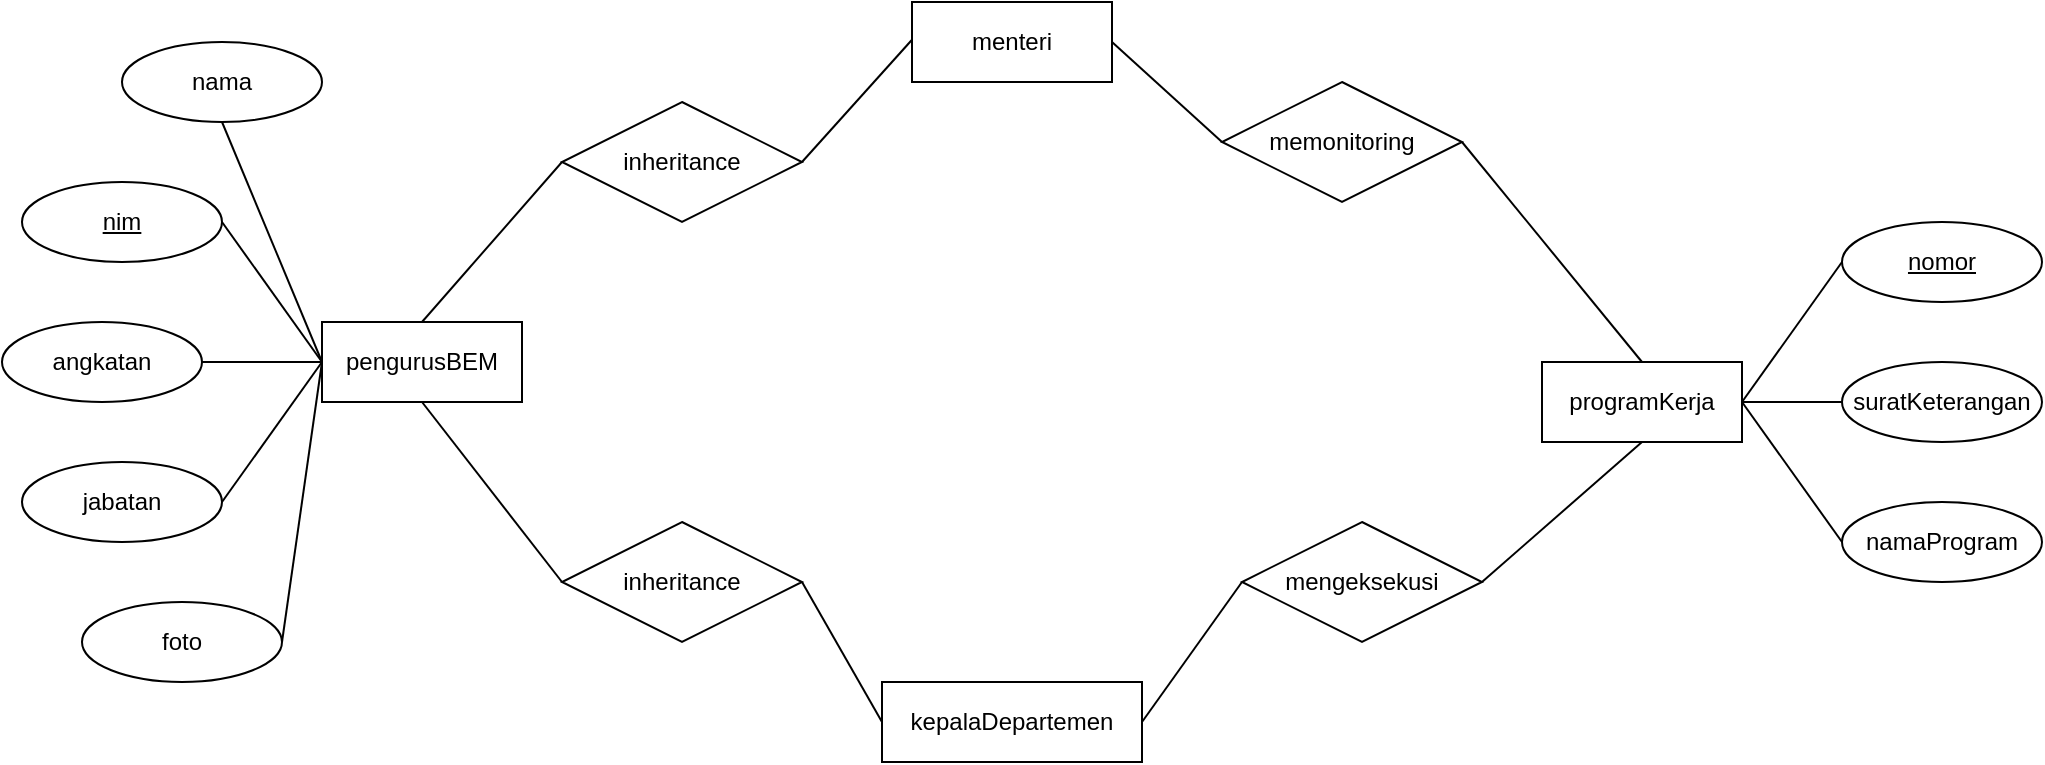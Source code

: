 <mxfile>
    <diagram id="vONkG5hXjW2R3E4-IeZ7" name="Page-1">
        <mxGraphModel dx="874" dy="662" grid="1" gridSize="10" guides="1" tooltips="1" connect="1" arrows="1" fold="1" page="1" pageScale="1" pageWidth="1169" pageHeight="827" math="0" shadow="0">
            <root>
                <mxCell id="0"/>
                <mxCell id="1" parent="0"/>
                <mxCell id="2" value="menteri" style="whiteSpace=wrap;html=1;align=center;" vertex="1" parent="1">
                    <mxGeometry x="525" y="200" width="100" height="40" as="geometry"/>
                </mxCell>
                <mxCell id="5" value="programKerja" style="whiteSpace=wrap;html=1;align=center;" vertex="1" parent="1">
                    <mxGeometry x="840" y="380" width="100" height="40" as="geometry"/>
                </mxCell>
                <mxCell id="6" value="kepalaDepartemen" style="whiteSpace=wrap;html=1;align=center;" vertex="1" parent="1">
                    <mxGeometry x="510" y="540" width="130" height="40" as="geometry"/>
                </mxCell>
                <mxCell id="7" value="pengurusBEM" style="whiteSpace=wrap;html=1;align=center;" vertex="1" parent="1">
                    <mxGeometry x="230" y="360" width="100" height="40" as="geometry"/>
                </mxCell>
                <mxCell id="9" value="mengeksekusi" style="shape=rhombus;perimeter=rhombusPerimeter;whiteSpace=wrap;html=1;align=center;" vertex="1" parent="1">
                    <mxGeometry x="690" y="460" width="120" height="60" as="geometry"/>
                </mxCell>
                <mxCell id="10" value="inheritance" style="shape=rhombus;perimeter=rhombusPerimeter;whiteSpace=wrap;html=1;align=center;" vertex="1" parent="1">
                    <mxGeometry x="350" y="460" width="120" height="60" as="geometry"/>
                </mxCell>
                <mxCell id="11" value="inheritance" style="shape=rhombus;perimeter=rhombusPerimeter;whiteSpace=wrap;html=1;align=center;" vertex="1" parent="1">
                    <mxGeometry x="350" y="250" width="120" height="60" as="geometry"/>
                </mxCell>
                <mxCell id="12" value="memonitoring" style="shape=rhombus;perimeter=rhombusPerimeter;whiteSpace=wrap;html=1;align=center;" vertex="1" parent="1">
                    <mxGeometry x="680" y="240" width="120" height="60" as="geometry"/>
                </mxCell>
                <mxCell id="15" value="" style="endArrow=none;html=1;rounded=0;exitX=0.5;exitY=0;exitDx=0;exitDy=0;entryX=0;entryY=0.5;entryDx=0;entryDy=0;" edge="1" parent="1" source="7" target="11">
                    <mxGeometry relative="1" as="geometry">
                        <mxPoint x="430" y="340" as="sourcePoint"/>
                        <mxPoint x="370" y="290" as="targetPoint"/>
                    </mxGeometry>
                </mxCell>
                <mxCell id="16" value="" style="endArrow=none;html=1;rounded=0;exitX=1;exitY=0.5;exitDx=0;exitDy=0;entryX=0;entryY=0.472;entryDx=0;entryDy=0;entryPerimeter=0;" edge="1" parent="1" source="11" target="2">
                    <mxGeometry relative="1" as="geometry">
                        <mxPoint x="520" y="288.95" as="sourcePoint"/>
                        <mxPoint x="520" y="220" as="targetPoint"/>
                    </mxGeometry>
                </mxCell>
                <mxCell id="18" value="" style="endArrow=none;html=1;rounded=0;entryX=0;entryY=0.5;entryDx=0;entryDy=0;" edge="1" parent="1" target="10">
                    <mxGeometry relative="1" as="geometry">
                        <mxPoint x="280" y="400" as="sourcePoint"/>
                        <mxPoint x="440" y="400" as="targetPoint"/>
                    </mxGeometry>
                </mxCell>
                <mxCell id="19" value="" style="endArrow=none;html=1;rounded=0;entryX=0;entryY=0.5;entryDx=0;entryDy=0;exitX=1;exitY=0.5;exitDx=0;exitDy=0;" edge="1" parent="1" source="10" target="6">
                    <mxGeometry relative="1" as="geometry">
                        <mxPoint x="430" y="490" as="sourcePoint"/>
                        <mxPoint x="590" y="490" as="targetPoint"/>
                    </mxGeometry>
                </mxCell>
                <mxCell id="20" value="" style="endArrow=none;html=1;rounded=0;entryX=0;entryY=0.5;entryDx=0;entryDy=0;" edge="1" parent="1" target="9">
                    <mxGeometry relative="1" as="geometry">
                        <mxPoint x="640" y="560" as="sourcePoint"/>
                        <mxPoint x="800" y="560" as="targetPoint"/>
                    </mxGeometry>
                </mxCell>
                <mxCell id="21" value="" style="endArrow=none;html=1;rounded=0;entryX=0.5;entryY=1;entryDx=0;entryDy=0;" edge="1" parent="1" target="5">
                    <mxGeometry relative="1" as="geometry">
                        <mxPoint x="810" y="490" as="sourcePoint"/>
                        <mxPoint x="890" y="400" as="targetPoint"/>
                    </mxGeometry>
                </mxCell>
                <mxCell id="22" value="" style="endArrow=none;html=1;rounded=0;exitX=1;exitY=0.5;exitDx=0;exitDy=0;entryX=0.5;entryY=0;entryDx=0;entryDy=0;" edge="1" parent="1" source="12" target="5">
                    <mxGeometry relative="1" as="geometry">
                        <mxPoint x="710" y="350" as="sourcePoint"/>
                        <mxPoint x="870" y="350" as="targetPoint"/>
                    </mxGeometry>
                </mxCell>
                <mxCell id="23" value="" style="endArrow=none;html=1;rounded=0;exitX=1;exitY=0.5;exitDx=0;exitDy=0;entryX=0;entryY=0.5;entryDx=0;entryDy=0;" edge="1" parent="1" source="2" target="12">
                    <mxGeometry relative="1" as="geometry">
                        <mxPoint x="610" y="350" as="sourcePoint"/>
                        <mxPoint x="770" y="350" as="targetPoint"/>
                    </mxGeometry>
                </mxCell>
                <mxCell id="30" value="suratKeterangan" style="ellipse;whiteSpace=wrap;html=1;align=center;" vertex="1" parent="1">
                    <mxGeometry x="990" y="380" width="100" height="40" as="geometry"/>
                </mxCell>
                <mxCell id="31" value="namaProgram" style="ellipse;whiteSpace=wrap;html=1;align=center;" vertex="1" parent="1">
                    <mxGeometry x="990" y="450" width="100" height="40" as="geometry"/>
                </mxCell>
                <mxCell id="32" value="" style="endArrow=none;html=1;rounded=0;entryX=0;entryY=0.5;entryDx=0;entryDy=0;" edge="1" parent="1">
                    <mxGeometry relative="1" as="geometry">
                        <mxPoint x="940" y="400" as="sourcePoint"/>
                        <mxPoint x="990.0" y="330" as="targetPoint"/>
                    </mxGeometry>
                </mxCell>
                <mxCell id="34" value="" style="endArrow=none;html=1;rounded=0;entryX=0;entryY=0.5;entryDx=0;entryDy=0;" edge="1" parent="1">
                    <mxGeometry relative="1" as="geometry">
                        <mxPoint x="940" y="400" as="sourcePoint"/>
                        <mxPoint x="990" y="470" as="targetPoint"/>
                    </mxGeometry>
                </mxCell>
                <mxCell id="36" value="" style="endArrow=none;html=1;rounded=0;entryX=0;entryY=0.5;entryDx=0;entryDy=0;" edge="1" parent="1">
                    <mxGeometry relative="1" as="geometry">
                        <mxPoint x="940" y="400" as="sourcePoint"/>
                        <mxPoint x="990" y="400" as="targetPoint"/>
                    </mxGeometry>
                </mxCell>
                <mxCell id="37" value="nomor" style="ellipse;whiteSpace=wrap;html=1;align=center;fontStyle=4;" vertex="1" parent="1">
                    <mxGeometry x="990" y="310" width="100" height="40" as="geometry"/>
                </mxCell>
                <mxCell id="38" value="nama" style="ellipse;whiteSpace=wrap;html=1;align=center;" vertex="1" parent="1">
                    <mxGeometry x="130" y="220" width="100" height="40" as="geometry"/>
                </mxCell>
                <mxCell id="49" style="edgeStyle=none;html=1;exitX=0.5;exitY=1;exitDx=0;exitDy=0;" edge="1" parent="1" source="39">
                    <mxGeometry relative="1" as="geometry">
                        <mxPoint x="120.069" y="400" as="targetPoint"/>
                    </mxGeometry>
                </mxCell>
                <mxCell id="39" value="angkatan" style="ellipse;whiteSpace=wrap;html=1;align=center;" vertex="1" parent="1">
                    <mxGeometry x="70" y="360" width="100" height="40" as="geometry"/>
                </mxCell>
                <mxCell id="40" value="jabatan" style="ellipse;whiteSpace=wrap;html=1;align=center;" vertex="1" parent="1">
                    <mxGeometry x="80" y="430" width="100" height="40" as="geometry"/>
                </mxCell>
                <mxCell id="42" value="nim" style="ellipse;whiteSpace=wrap;html=1;align=center;fontStyle=4;" vertex="1" parent="1">
                    <mxGeometry x="80" y="290" width="100" height="40" as="geometry"/>
                </mxCell>
                <mxCell id="43" value="" style="endArrow=none;html=1;rounded=0;entryX=0;entryY=0.5;entryDx=0;entryDy=0;exitX=0.5;exitY=1;exitDx=0;exitDy=0;" edge="1" parent="1" source="38" target="7">
                    <mxGeometry relative="1" as="geometry">
                        <mxPoint x="190" y="320" as="sourcePoint"/>
                        <mxPoint x="360" y="300" as="targetPoint"/>
                    </mxGeometry>
                </mxCell>
                <mxCell id="44" value="" style="endArrow=none;html=1;rounded=0;exitX=1;exitY=0.5;exitDx=0;exitDy=0;" edge="1" parent="1" source="42">
                    <mxGeometry relative="1" as="geometry">
                        <mxPoint x="170" y="340" as="sourcePoint"/>
                        <mxPoint x="230" y="380" as="targetPoint"/>
                    </mxGeometry>
                </mxCell>
                <mxCell id="45" value="" style="endArrow=none;html=1;rounded=0;entryX=0;entryY=0.5;entryDx=0;entryDy=0;exitX=1;exitY=0.5;exitDx=0;exitDy=0;" edge="1" parent="1" source="39" target="7">
                    <mxGeometry relative="1" as="geometry">
                        <mxPoint x="180" y="410" as="sourcePoint"/>
                        <mxPoint x="340" y="410" as="targetPoint"/>
                    </mxGeometry>
                </mxCell>
                <mxCell id="46" value="" style="endArrow=none;html=1;rounded=0;exitX=1;exitY=0.5;exitDx=0;exitDy=0;" edge="1" parent="1" source="40">
                    <mxGeometry relative="1" as="geometry">
                        <mxPoint x="190" y="480" as="sourcePoint"/>
                        <mxPoint x="230" y="380" as="targetPoint"/>
                    </mxGeometry>
                </mxCell>
                <mxCell id="47" value="foto" style="ellipse;whiteSpace=wrap;html=1;align=center;" vertex="1" parent="1">
                    <mxGeometry x="110" y="500" width="100" height="40" as="geometry"/>
                </mxCell>
                <mxCell id="48" value="" style="endArrow=none;html=1;rounded=0;exitX=1;exitY=0.5;exitDx=0;exitDy=0;entryX=0;entryY=0.5;entryDx=0;entryDy=0;" edge="1" parent="1" source="47" target="7">
                    <mxGeometry relative="1" as="geometry">
                        <mxPoint x="220" y="490" as="sourcePoint"/>
                        <mxPoint x="380" y="490" as="targetPoint"/>
                    </mxGeometry>
                </mxCell>
            </root>
        </mxGraphModel>
    </diagram>
</mxfile>